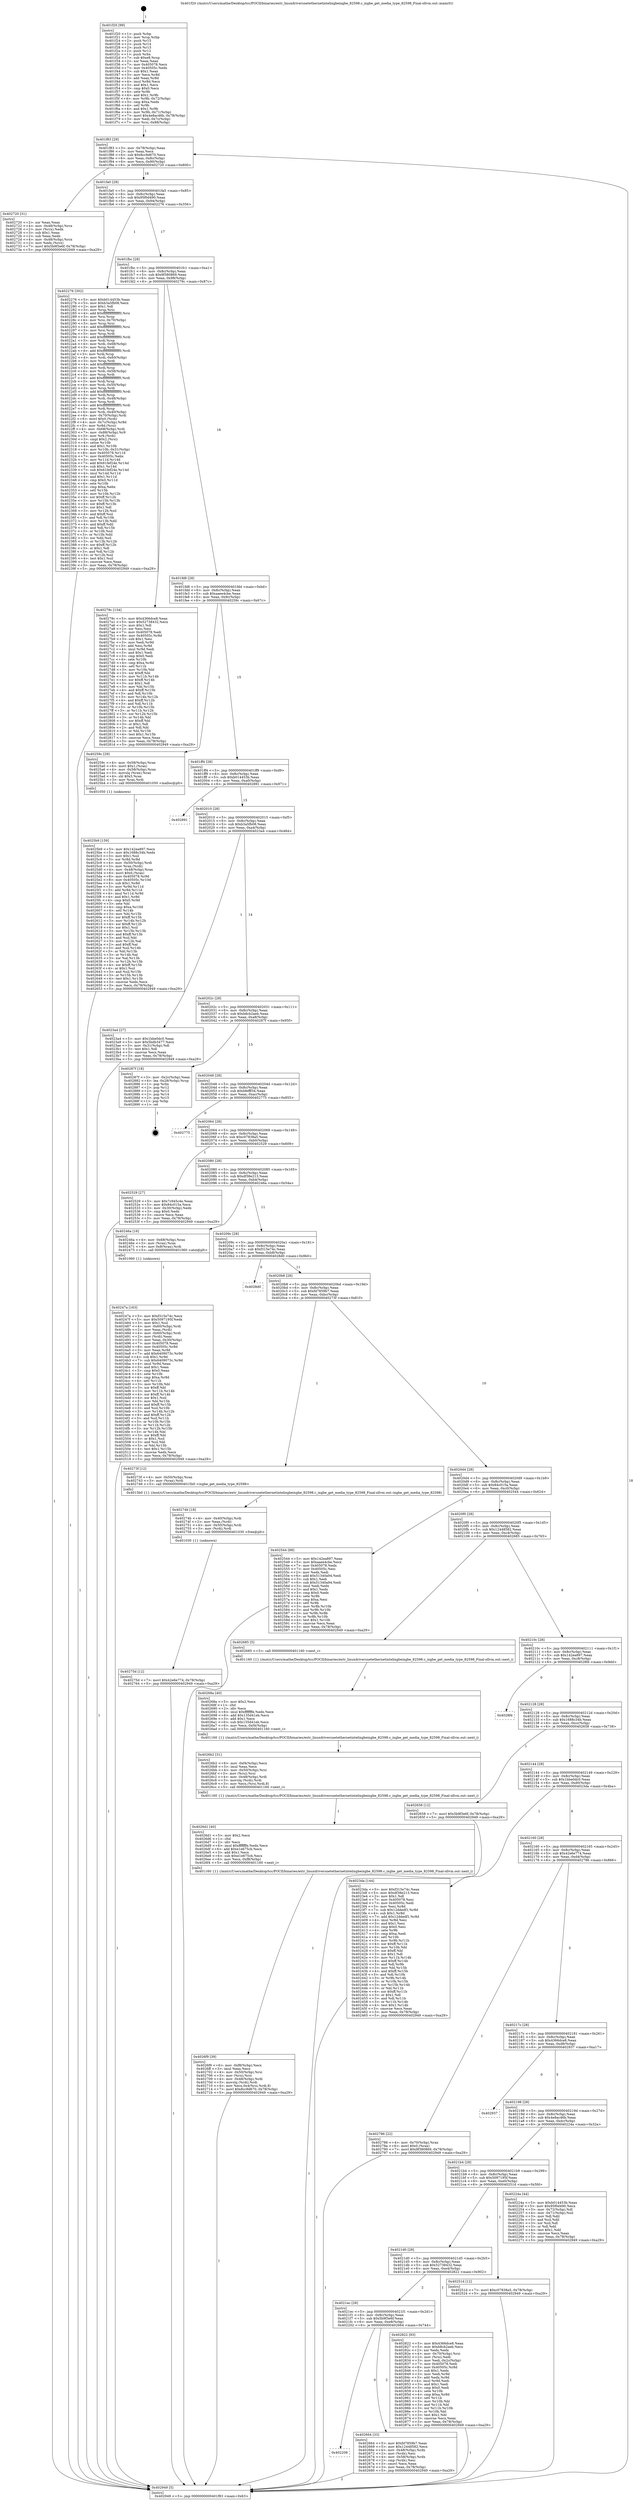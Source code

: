 digraph "0x401f20" {
  label = "0x401f20 (/mnt/c/Users/mathe/Desktop/tcc/POCII/binaries/extr_linuxdriversnetethernetintelixgbeixgbe_82598.c_ixgbe_get_media_type_82598_Final-ollvm.out::main(0))"
  labelloc = "t"
  node[shape=record]

  Entry [label="",width=0.3,height=0.3,shape=circle,fillcolor=black,style=filled]
  "0x401f83" [label="{
     0x401f83 [29]\l
     | [instrs]\l
     &nbsp;&nbsp;0x401f83 \<+3\>: mov -0x78(%rbp),%eax\l
     &nbsp;&nbsp;0x401f86 \<+2\>: mov %eax,%ecx\l
     &nbsp;&nbsp;0x401f88 \<+6\>: sub $0x8cc9d670,%ecx\l
     &nbsp;&nbsp;0x401f8e \<+6\>: mov %eax,-0x8c(%rbp)\l
     &nbsp;&nbsp;0x401f94 \<+6\>: mov %ecx,-0x90(%rbp)\l
     &nbsp;&nbsp;0x401f9a \<+6\>: je 0000000000402720 \<main+0x800\>\l
  }"]
  "0x402720" [label="{
     0x402720 [31]\l
     | [instrs]\l
     &nbsp;&nbsp;0x402720 \<+2\>: xor %eax,%eax\l
     &nbsp;&nbsp;0x402722 \<+4\>: mov -0x48(%rbp),%rcx\l
     &nbsp;&nbsp;0x402726 \<+2\>: mov (%rcx),%edx\l
     &nbsp;&nbsp;0x402728 \<+3\>: sub $0x1,%eax\l
     &nbsp;&nbsp;0x40272b \<+2\>: sub %eax,%edx\l
     &nbsp;&nbsp;0x40272d \<+4\>: mov -0x48(%rbp),%rcx\l
     &nbsp;&nbsp;0x402731 \<+2\>: mov %edx,(%rcx)\l
     &nbsp;&nbsp;0x402733 \<+7\>: movl $0x5b9f3e6f,-0x78(%rbp)\l
     &nbsp;&nbsp;0x40273a \<+5\>: jmp 0000000000402949 \<main+0xa29\>\l
  }"]
  "0x401fa0" [label="{
     0x401fa0 [28]\l
     | [instrs]\l
     &nbsp;&nbsp;0x401fa0 \<+5\>: jmp 0000000000401fa5 \<main+0x85\>\l
     &nbsp;&nbsp;0x401fa5 \<+6\>: mov -0x8c(%rbp),%eax\l
     &nbsp;&nbsp;0x401fab \<+5\>: sub $0x95f0d490,%eax\l
     &nbsp;&nbsp;0x401fb0 \<+6\>: mov %eax,-0x94(%rbp)\l
     &nbsp;&nbsp;0x401fb6 \<+6\>: je 0000000000402276 \<main+0x356\>\l
  }"]
  Exit [label="",width=0.3,height=0.3,shape=circle,fillcolor=black,style=filled,peripheries=2]
  "0x402276" [label="{
     0x402276 [302]\l
     | [instrs]\l
     &nbsp;&nbsp;0x402276 \<+5\>: mov $0xb014453b,%eax\l
     &nbsp;&nbsp;0x40227b \<+5\>: mov $0xb3a5fb08,%ecx\l
     &nbsp;&nbsp;0x402280 \<+2\>: mov $0x1,%dl\l
     &nbsp;&nbsp;0x402282 \<+3\>: mov %rsp,%rsi\l
     &nbsp;&nbsp;0x402285 \<+4\>: add $0xfffffffffffffff0,%rsi\l
     &nbsp;&nbsp;0x402289 \<+3\>: mov %rsi,%rsp\l
     &nbsp;&nbsp;0x40228c \<+4\>: mov %rsi,-0x70(%rbp)\l
     &nbsp;&nbsp;0x402290 \<+3\>: mov %rsp,%rsi\l
     &nbsp;&nbsp;0x402293 \<+4\>: add $0xfffffffffffffff0,%rsi\l
     &nbsp;&nbsp;0x402297 \<+3\>: mov %rsi,%rsp\l
     &nbsp;&nbsp;0x40229a \<+3\>: mov %rsp,%rdi\l
     &nbsp;&nbsp;0x40229d \<+4\>: add $0xfffffffffffffff0,%rdi\l
     &nbsp;&nbsp;0x4022a1 \<+3\>: mov %rdi,%rsp\l
     &nbsp;&nbsp;0x4022a4 \<+4\>: mov %rdi,-0x68(%rbp)\l
     &nbsp;&nbsp;0x4022a8 \<+3\>: mov %rsp,%rdi\l
     &nbsp;&nbsp;0x4022ab \<+4\>: add $0xfffffffffffffff0,%rdi\l
     &nbsp;&nbsp;0x4022af \<+3\>: mov %rdi,%rsp\l
     &nbsp;&nbsp;0x4022b2 \<+4\>: mov %rdi,-0x60(%rbp)\l
     &nbsp;&nbsp;0x4022b6 \<+3\>: mov %rsp,%rdi\l
     &nbsp;&nbsp;0x4022b9 \<+4\>: add $0xfffffffffffffff0,%rdi\l
     &nbsp;&nbsp;0x4022bd \<+3\>: mov %rdi,%rsp\l
     &nbsp;&nbsp;0x4022c0 \<+4\>: mov %rdi,-0x58(%rbp)\l
     &nbsp;&nbsp;0x4022c4 \<+3\>: mov %rsp,%rdi\l
     &nbsp;&nbsp;0x4022c7 \<+4\>: add $0xfffffffffffffff0,%rdi\l
     &nbsp;&nbsp;0x4022cb \<+3\>: mov %rdi,%rsp\l
     &nbsp;&nbsp;0x4022ce \<+4\>: mov %rdi,-0x50(%rbp)\l
     &nbsp;&nbsp;0x4022d2 \<+3\>: mov %rsp,%rdi\l
     &nbsp;&nbsp;0x4022d5 \<+4\>: add $0xfffffffffffffff0,%rdi\l
     &nbsp;&nbsp;0x4022d9 \<+3\>: mov %rdi,%rsp\l
     &nbsp;&nbsp;0x4022dc \<+4\>: mov %rdi,-0x48(%rbp)\l
     &nbsp;&nbsp;0x4022e0 \<+3\>: mov %rsp,%rdi\l
     &nbsp;&nbsp;0x4022e3 \<+4\>: add $0xfffffffffffffff0,%rdi\l
     &nbsp;&nbsp;0x4022e7 \<+3\>: mov %rdi,%rsp\l
     &nbsp;&nbsp;0x4022ea \<+4\>: mov %rdi,-0x40(%rbp)\l
     &nbsp;&nbsp;0x4022ee \<+4\>: mov -0x70(%rbp),%rdi\l
     &nbsp;&nbsp;0x4022f2 \<+6\>: movl $0x0,(%rdi)\l
     &nbsp;&nbsp;0x4022f8 \<+4\>: mov -0x7c(%rbp),%r8d\l
     &nbsp;&nbsp;0x4022fc \<+3\>: mov %r8d,(%rsi)\l
     &nbsp;&nbsp;0x4022ff \<+4\>: mov -0x68(%rbp),%rdi\l
     &nbsp;&nbsp;0x402303 \<+7\>: mov -0x88(%rbp),%r9\l
     &nbsp;&nbsp;0x40230a \<+3\>: mov %r9,(%rdi)\l
     &nbsp;&nbsp;0x40230d \<+3\>: cmpl $0x2,(%rsi)\l
     &nbsp;&nbsp;0x402310 \<+4\>: setne %r10b\l
     &nbsp;&nbsp;0x402314 \<+4\>: and $0x1,%r10b\l
     &nbsp;&nbsp;0x402318 \<+4\>: mov %r10b,-0x31(%rbp)\l
     &nbsp;&nbsp;0x40231c \<+8\>: mov 0x405078,%r11d\l
     &nbsp;&nbsp;0x402324 \<+7\>: mov 0x40505c,%ebx\l
     &nbsp;&nbsp;0x40232b \<+3\>: mov %r11d,%r14d\l
     &nbsp;&nbsp;0x40232e \<+7\>: add $0x61fef24e,%r14d\l
     &nbsp;&nbsp;0x402335 \<+4\>: sub $0x1,%r14d\l
     &nbsp;&nbsp;0x402339 \<+7\>: sub $0x61fef24e,%r14d\l
     &nbsp;&nbsp;0x402340 \<+4\>: imul %r14d,%r11d\l
     &nbsp;&nbsp;0x402344 \<+4\>: and $0x1,%r11d\l
     &nbsp;&nbsp;0x402348 \<+4\>: cmp $0x0,%r11d\l
     &nbsp;&nbsp;0x40234c \<+4\>: sete %r10b\l
     &nbsp;&nbsp;0x402350 \<+3\>: cmp $0xa,%ebx\l
     &nbsp;&nbsp;0x402353 \<+4\>: setl %r15b\l
     &nbsp;&nbsp;0x402357 \<+3\>: mov %r10b,%r12b\l
     &nbsp;&nbsp;0x40235a \<+4\>: xor $0xff,%r12b\l
     &nbsp;&nbsp;0x40235e \<+3\>: mov %r15b,%r13b\l
     &nbsp;&nbsp;0x402361 \<+4\>: xor $0xff,%r13b\l
     &nbsp;&nbsp;0x402365 \<+3\>: xor $0x1,%dl\l
     &nbsp;&nbsp;0x402368 \<+3\>: mov %r12b,%sil\l
     &nbsp;&nbsp;0x40236b \<+4\>: and $0xff,%sil\l
     &nbsp;&nbsp;0x40236f \<+3\>: and %dl,%r10b\l
     &nbsp;&nbsp;0x402372 \<+3\>: mov %r13b,%dil\l
     &nbsp;&nbsp;0x402375 \<+4\>: and $0xff,%dil\l
     &nbsp;&nbsp;0x402379 \<+3\>: and %dl,%r15b\l
     &nbsp;&nbsp;0x40237c \<+3\>: or %r10b,%sil\l
     &nbsp;&nbsp;0x40237f \<+3\>: or %r15b,%dil\l
     &nbsp;&nbsp;0x402382 \<+3\>: xor %dil,%sil\l
     &nbsp;&nbsp;0x402385 \<+3\>: or %r13b,%r12b\l
     &nbsp;&nbsp;0x402388 \<+4\>: xor $0xff,%r12b\l
     &nbsp;&nbsp;0x40238c \<+3\>: or $0x1,%dl\l
     &nbsp;&nbsp;0x40238f \<+3\>: and %dl,%r12b\l
     &nbsp;&nbsp;0x402392 \<+3\>: or %r12b,%sil\l
     &nbsp;&nbsp;0x402395 \<+4\>: test $0x1,%sil\l
     &nbsp;&nbsp;0x402399 \<+3\>: cmovne %ecx,%eax\l
     &nbsp;&nbsp;0x40239c \<+3\>: mov %eax,-0x78(%rbp)\l
     &nbsp;&nbsp;0x40239f \<+5\>: jmp 0000000000402949 \<main+0xa29\>\l
  }"]
  "0x401fbc" [label="{
     0x401fbc [28]\l
     | [instrs]\l
     &nbsp;&nbsp;0x401fbc \<+5\>: jmp 0000000000401fc1 \<main+0xa1\>\l
     &nbsp;&nbsp;0x401fc1 \<+6\>: mov -0x8c(%rbp),%eax\l
     &nbsp;&nbsp;0x401fc7 \<+5\>: sub $0x9f380869,%eax\l
     &nbsp;&nbsp;0x401fcc \<+6\>: mov %eax,-0x98(%rbp)\l
     &nbsp;&nbsp;0x401fd2 \<+6\>: je 000000000040279c \<main+0x87c\>\l
  }"]
  "0x40275d" [label="{
     0x40275d [12]\l
     | [instrs]\l
     &nbsp;&nbsp;0x40275d \<+7\>: movl $0x42e6e774,-0x78(%rbp)\l
     &nbsp;&nbsp;0x402764 \<+5\>: jmp 0000000000402949 \<main+0xa29\>\l
  }"]
  "0x40279c" [label="{
     0x40279c [134]\l
     | [instrs]\l
     &nbsp;&nbsp;0x40279c \<+5\>: mov $0x4366dce8,%eax\l
     &nbsp;&nbsp;0x4027a1 \<+5\>: mov $0x52738432,%ecx\l
     &nbsp;&nbsp;0x4027a6 \<+2\>: mov $0x1,%dl\l
     &nbsp;&nbsp;0x4027a8 \<+2\>: xor %esi,%esi\l
     &nbsp;&nbsp;0x4027aa \<+7\>: mov 0x405078,%edi\l
     &nbsp;&nbsp;0x4027b1 \<+8\>: mov 0x40505c,%r8d\l
     &nbsp;&nbsp;0x4027b9 \<+3\>: sub $0x1,%esi\l
     &nbsp;&nbsp;0x4027bc \<+3\>: mov %edi,%r9d\l
     &nbsp;&nbsp;0x4027bf \<+3\>: add %esi,%r9d\l
     &nbsp;&nbsp;0x4027c2 \<+4\>: imul %r9d,%edi\l
     &nbsp;&nbsp;0x4027c6 \<+3\>: and $0x1,%edi\l
     &nbsp;&nbsp;0x4027c9 \<+3\>: cmp $0x0,%edi\l
     &nbsp;&nbsp;0x4027cc \<+4\>: sete %r10b\l
     &nbsp;&nbsp;0x4027d0 \<+4\>: cmp $0xa,%r8d\l
     &nbsp;&nbsp;0x4027d4 \<+4\>: setl %r11b\l
     &nbsp;&nbsp;0x4027d8 \<+3\>: mov %r10b,%bl\l
     &nbsp;&nbsp;0x4027db \<+3\>: xor $0xff,%bl\l
     &nbsp;&nbsp;0x4027de \<+3\>: mov %r11b,%r14b\l
     &nbsp;&nbsp;0x4027e1 \<+4\>: xor $0xff,%r14b\l
     &nbsp;&nbsp;0x4027e5 \<+3\>: xor $0x1,%dl\l
     &nbsp;&nbsp;0x4027e8 \<+3\>: mov %bl,%r15b\l
     &nbsp;&nbsp;0x4027eb \<+4\>: and $0xff,%r15b\l
     &nbsp;&nbsp;0x4027ef \<+3\>: and %dl,%r10b\l
     &nbsp;&nbsp;0x4027f2 \<+3\>: mov %r14b,%r12b\l
     &nbsp;&nbsp;0x4027f5 \<+4\>: and $0xff,%r12b\l
     &nbsp;&nbsp;0x4027f9 \<+3\>: and %dl,%r11b\l
     &nbsp;&nbsp;0x4027fc \<+3\>: or %r10b,%r15b\l
     &nbsp;&nbsp;0x4027ff \<+3\>: or %r11b,%r12b\l
     &nbsp;&nbsp;0x402802 \<+3\>: xor %r12b,%r15b\l
     &nbsp;&nbsp;0x402805 \<+3\>: or %r14b,%bl\l
     &nbsp;&nbsp;0x402808 \<+3\>: xor $0xff,%bl\l
     &nbsp;&nbsp;0x40280b \<+3\>: or $0x1,%dl\l
     &nbsp;&nbsp;0x40280e \<+2\>: and %dl,%bl\l
     &nbsp;&nbsp;0x402810 \<+3\>: or %bl,%r15b\l
     &nbsp;&nbsp;0x402813 \<+4\>: test $0x1,%r15b\l
     &nbsp;&nbsp;0x402817 \<+3\>: cmovne %ecx,%eax\l
     &nbsp;&nbsp;0x40281a \<+3\>: mov %eax,-0x78(%rbp)\l
     &nbsp;&nbsp;0x40281d \<+5\>: jmp 0000000000402949 \<main+0xa29\>\l
  }"]
  "0x401fd8" [label="{
     0x401fd8 [28]\l
     | [instrs]\l
     &nbsp;&nbsp;0x401fd8 \<+5\>: jmp 0000000000401fdd \<main+0xbd\>\l
     &nbsp;&nbsp;0x401fdd \<+6\>: mov -0x8c(%rbp),%eax\l
     &nbsp;&nbsp;0x401fe3 \<+5\>: sub $0xaaee4cbe,%eax\l
     &nbsp;&nbsp;0x401fe8 \<+6\>: mov %eax,-0x9c(%rbp)\l
     &nbsp;&nbsp;0x401fee \<+6\>: je 000000000040259c \<main+0x67c\>\l
  }"]
  "0x40274b" [label="{
     0x40274b [18]\l
     | [instrs]\l
     &nbsp;&nbsp;0x40274b \<+4\>: mov -0x40(%rbp),%rdi\l
     &nbsp;&nbsp;0x40274f \<+2\>: mov %eax,(%rdi)\l
     &nbsp;&nbsp;0x402751 \<+4\>: mov -0x50(%rbp),%rdi\l
     &nbsp;&nbsp;0x402755 \<+3\>: mov (%rdi),%rdi\l
     &nbsp;&nbsp;0x402758 \<+5\>: call 0000000000401030 \<free@plt\>\l
     | [calls]\l
     &nbsp;&nbsp;0x401030 \{1\} (unknown)\l
  }"]
  "0x40259c" [label="{
     0x40259c [29]\l
     | [instrs]\l
     &nbsp;&nbsp;0x40259c \<+4\>: mov -0x58(%rbp),%rax\l
     &nbsp;&nbsp;0x4025a0 \<+6\>: movl $0x1,(%rax)\l
     &nbsp;&nbsp;0x4025a6 \<+4\>: mov -0x58(%rbp),%rax\l
     &nbsp;&nbsp;0x4025aa \<+3\>: movslq (%rax),%rax\l
     &nbsp;&nbsp;0x4025ad \<+4\>: shl $0x3,%rax\l
     &nbsp;&nbsp;0x4025b1 \<+3\>: mov %rax,%rdi\l
     &nbsp;&nbsp;0x4025b4 \<+5\>: call 0000000000401050 \<malloc@plt\>\l
     | [calls]\l
     &nbsp;&nbsp;0x401050 \{1\} (unknown)\l
  }"]
  "0x401ff4" [label="{
     0x401ff4 [28]\l
     | [instrs]\l
     &nbsp;&nbsp;0x401ff4 \<+5\>: jmp 0000000000401ff9 \<main+0xd9\>\l
     &nbsp;&nbsp;0x401ff9 \<+6\>: mov -0x8c(%rbp),%eax\l
     &nbsp;&nbsp;0x401fff \<+5\>: sub $0xb014453b,%eax\l
     &nbsp;&nbsp;0x402004 \<+6\>: mov %eax,-0xa0(%rbp)\l
     &nbsp;&nbsp;0x40200a \<+6\>: je 0000000000402891 \<main+0x971\>\l
  }"]
  "0x4026f9" [label="{
     0x4026f9 [39]\l
     | [instrs]\l
     &nbsp;&nbsp;0x4026f9 \<+6\>: mov -0xf8(%rbp),%ecx\l
     &nbsp;&nbsp;0x4026ff \<+3\>: imul %eax,%ecx\l
     &nbsp;&nbsp;0x402702 \<+4\>: mov -0x50(%rbp),%rsi\l
     &nbsp;&nbsp;0x402706 \<+3\>: mov (%rsi),%rsi\l
     &nbsp;&nbsp;0x402709 \<+4\>: mov -0x48(%rbp),%rdi\l
     &nbsp;&nbsp;0x40270d \<+3\>: movslq (%rdi),%rdi\l
     &nbsp;&nbsp;0x402710 \<+4\>: mov %ecx,0x4(%rsi,%rdi,8)\l
     &nbsp;&nbsp;0x402714 \<+7\>: movl $0x8cc9d670,-0x78(%rbp)\l
     &nbsp;&nbsp;0x40271b \<+5\>: jmp 0000000000402949 \<main+0xa29\>\l
  }"]
  "0x402891" [label="{
     0x402891\l
  }", style=dashed]
  "0x402010" [label="{
     0x402010 [28]\l
     | [instrs]\l
     &nbsp;&nbsp;0x402010 \<+5\>: jmp 0000000000402015 \<main+0xf5\>\l
     &nbsp;&nbsp;0x402015 \<+6\>: mov -0x8c(%rbp),%eax\l
     &nbsp;&nbsp;0x40201b \<+5\>: sub $0xb3a5fb08,%eax\l
     &nbsp;&nbsp;0x402020 \<+6\>: mov %eax,-0xa4(%rbp)\l
     &nbsp;&nbsp;0x402026 \<+6\>: je 00000000004023a4 \<main+0x484\>\l
  }"]
  "0x4026d1" [label="{
     0x4026d1 [40]\l
     | [instrs]\l
     &nbsp;&nbsp;0x4026d1 \<+5\>: mov $0x2,%ecx\l
     &nbsp;&nbsp;0x4026d6 \<+1\>: cltd\l
     &nbsp;&nbsp;0x4026d7 \<+2\>: idiv %ecx\l
     &nbsp;&nbsp;0x4026d9 \<+6\>: imul $0xfffffffe,%edx,%ecx\l
     &nbsp;&nbsp;0x4026df \<+6\>: add $0xe1e675cb,%ecx\l
     &nbsp;&nbsp;0x4026e5 \<+3\>: add $0x1,%ecx\l
     &nbsp;&nbsp;0x4026e8 \<+6\>: sub $0xe1e675cb,%ecx\l
     &nbsp;&nbsp;0x4026ee \<+6\>: mov %ecx,-0xf8(%rbp)\l
     &nbsp;&nbsp;0x4026f4 \<+5\>: call 0000000000401160 \<next_i\>\l
     | [calls]\l
     &nbsp;&nbsp;0x401160 \{1\} (/mnt/c/Users/mathe/Desktop/tcc/POCII/binaries/extr_linuxdriversnetethernetintelixgbeixgbe_82598.c_ixgbe_get_media_type_82598_Final-ollvm.out::next_i)\l
  }"]
  "0x4023a4" [label="{
     0x4023a4 [27]\l
     | [instrs]\l
     &nbsp;&nbsp;0x4023a4 \<+5\>: mov $0x1bbe0dc0,%eax\l
     &nbsp;&nbsp;0x4023a9 \<+5\>: mov $0x5bdb3477,%ecx\l
     &nbsp;&nbsp;0x4023ae \<+3\>: mov -0x31(%rbp),%dl\l
     &nbsp;&nbsp;0x4023b1 \<+3\>: test $0x1,%dl\l
     &nbsp;&nbsp;0x4023b4 \<+3\>: cmovne %ecx,%eax\l
     &nbsp;&nbsp;0x4023b7 \<+3\>: mov %eax,-0x78(%rbp)\l
     &nbsp;&nbsp;0x4023ba \<+5\>: jmp 0000000000402949 \<main+0xa29\>\l
  }"]
  "0x40202c" [label="{
     0x40202c [28]\l
     | [instrs]\l
     &nbsp;&nbsp;0x40202c \<+5\>: jmp 0000000000402031 \<main+0x111\>\l
     &nbsp;&nbsp;0x402031 \<+6\>: mov -0x8c(%rbp),%eax\l
     &nbsp;&nbsp;0x402037 \<+5\>: sub $0xb8cb2aeb,%eax\l
     &nbsp;&nbsp;0x40203c \<+6\>: mov %eax,-0xa8(%rbp)\l
     &nbsp;&nbsp;0x402042 \<+6\>: je 000000000040287f \<main+0x95f\>\l
  }"]
  "0x4026b2" [label="{
     0x4026b2 [31]\l
     | [instrs]\l
     &nbsp;&nbsp;0x4026b2 \<+6\>: mov -0xf4(%rbp),%ecx\l
     &nbsp;&nbsp;0x4026b8 \<+3\>: imul %eax,%ecx\l
     &nbsp;&nbsp;0x4026bb \<+4\>: mov -0x50(%rbp),%rsi\l
     &nbsp;&nbsp;0x4026bf \<+3\>: mov (%rsi),%rsi\l
     &nbsp;&nbsp;0x4026c2 \<+4\>: mov -0x48(%rbp),%rdi\l
     &nbsp;&nbsp;0x4026c6 \<+3\>: movslq (%rdi),%rdi\l
     &nbsp;&nbsp;0x4026c9 \<+3\>: mov %ecx,(%rsi,%rdi,8)\l
     &nbsp;&nbsp;0x4026cc \<+5\>: call 0000000000401160 \<next_i\>\l
     | [calls]\l
     &nbsp;&nbsp;0x401160 \{1\} (/mnt/c/Users/mathe/Desktop/tcc/POCII/binaries/extr_linuxdriversnetethernetintelixgbeixgbe_82598.c_ixgbe_get_media_type_82598_Final-ollvm.out::next_i)\l
  }"]
  "0x40287f" [label="{
     0x40287f [18]\l
     | [instrs]\l
     &nbsp;&nbsp;0x40287f \<+3\>: mov -0x2c(%rbp),%eax\l
     &nbsp;&nbsp;0x402882 \<+4\>: lea -0x28(%rbp),%rsp\l
     &nbsp;&nbsp;0x402886 \<+1\>: pop %rbx\l
     &nbsp;&nbsp;0x402887 \<+2\>: pop %r12\l
     &nbsp;&nbsp;0x402889 \<+2\>: pop %r13\l
     &nbsp;&nbsp;0x40288b \<+2\>: pop %r14\l
     &nbsp;&nbsp;0x40288d \<+2\>: pop %r15\l
     &nbsp;&nbsp;0x40288f \<+1\>: pop %rbp\l
     &nbsp;&nbsp;0x402890 \<+1\>: ret\l
  }"]
  "0x402048" [label="{
     0x402048 [28]\l
     | [instrs]\l
     &nbsp;&nbsp;0x402048 \<+5\>: jmp 000000000040204d \<main+0x12d\>\l
     &nbsp;&nbsp;0x40204d \<+6\>: mov -0x8c(%rbp),%eax\l
     &nbsp;&nbsp;0x402053 \<+5\>: sub $0xbfefff34,%eax\l
     &nbsp;&nbsp;0x402058 \<+6\>: mov %eax,-0xac(%rbp)\l
     &nbsp;&nbsp;0x40205e \<+6\>: je 0000000000402775 \<main+0x855\>\l
  }"]
  "0x40268a" [label="{
     0x40268a [40]\l
     | [instrs]\l
     &nbsp;&nbsp;0x40268a \<+5\>: mov $0x2,%ecx\l
     &nbsp;&nbsp;0x40268f \<+1\>: cltd\l
     &nbsp;&nbsp;0x402690 \<+2\>: idiv %ecx\l
     &nbsp;&nbsp;0x402692 \<+6\>: imul $0xfffffffe,%edx,%ecx\l
     &nbsp;&nbsp;0x402698 \<+6\>: add $0x135d41eb,%ecx\l
     &nbsp;&nbsp;0x40269e \<+3\>: add $0x1,%ecx\l
     &nbsp;&nbsp;0x4026a1 \<+6\>: sub $0x135d41eb,%ecx\l
     &nbsp;&nbsp;0x4026a7 \<+6\>: mov %ecx,-0xf4(%rbp)\l
     &nbsp;&nbsp;0x4026ad \<+5\>: call 0000000000401160 \<next_i\>\l
     | [calls]\l
     &nbsp;&nbsp;0x401160 \{1\} (/mnt/c/Users/mathe/Desktop/tcc/POCII/binaries/extr_linuxdriversnetethernetintelixgbeixgbe_82598.c_ixgbe_get_media_type_82598_Final-ollvm.out::next_i)\l
  }"]
  "0x402775" [label="{
     0x402775\l
  }", style=dashed]
  "0x402064" [label="{
     0x402064 [28]\l
     | [instrs]\l
     &nbsp;&nbsp;0x402064 \<+5\>: jmp 0000000000402069 \<main+0x149\>\l
     &nbsp;&nbsp;0x402069 \<+6\>: mov -0x8c(%rbp),%eax\l
     &nbsp;&nbsp;0x40206f \<+5\>: sub $0xc07838a5,%eax\l
     &nbsp;&nbsp;0x402074 \<+6\>: mov %eax,-0xb0(%rbp)\l
     &nbsp;&nbsp;0x40207a \<+6\>: je 0000000000402529 \<main+0x609\>\l
  }"]
  "0x402208" [label="{
     0x402208\l
  }", style=dashed]
  "0x402529" [label="{
     0x402529 [27]\l
     | [instrs]\l
     &nbsp;&nbsp;0x402529 \<+5\>: mov $0x7c945c4e,%eax\l
     &nbsp;&nbsp;0x40252e \<+5\>: mov $0x84c015a,%ecx\l
     &nbsp;&nbsp;0x402533 \<+3\>: mov -0x30(%rbp),%edx\l
     &nbsp;&nbsp;0x402536 \<+3\>: cmp $0x0,%edx\l
     &nbsp;&nbsp;0x402539 \<+3\>: cmove %ecx,%eax\l
     &nbsp;&nbsp;0x40253c \<+3\>: mov %eax,-0x78(%rbp)\l
     &nbsp;&nbsp;0x40253f \<+5\>: jmp 0000000000402949 \<main+0xa29\>\l
  }"]
  "0x402080" [label="{
     0x402080 [28]\l
     | [instrs]\l
     &nbsp;&nbsp;0x402080 \<+5\>: jmp 0000000000402085 \<main+0x165\>\l
     &nbsp;&nbsp;0x402085 \<+6\>: mov -0x8c(%rbp),%eax\l
     &nbsp;&nbsp;0x40208b \<+5\>: sub $0xdf38e213,%eax\l
     &nbsp;&nbsp;0x402090 \<+6\>: mov %eax,-0xb4(%rbp)\l
     &nbsp;&nbsp;0x402096 \<+6\>: je 000000000040246a \<main+0x54a\>\l
  }"]
  "0x402664" [label="{
     0x402664 [33]\l
     | [instrs]\l
     &nbsp;&nbsp;0x402664 \<+5\>: mov $0xfd7859b7,%eax\l
     &nbsp;&nbsp;0x402669 \<+5\>: mov $0x12448582,%ecx\l
     &nbsp;&nbsp;0x40266e \<+4\>: mov -0x48(%rbp),%rdx\l
     &nbsp;&nbsp;0x402672 \<+2\>: mov (%rdx),%esi\l
     &nbsp;&nbsp;0x402674 \<+4\>: mov -0x58(%rbp),%rdx\l
     &nbsp;&nbsp;0x402678 \<+2\>: cmp (%rdx),%esi\l
     &nbsp;&nbsp;0x40267a \<+3\>: cmovl %ecx,%eax\l
     &nbsp;&nbsp;0x40267d \<+3\>: mov %eax,-0x78(%rbp)\l
     &nbsp;&nbsp;0x402680 \<+5\>: jmp 0000000000402949 \<main+0xa29\>\l
  }"]
  "0x40246a" [label="{
     0x40246a [16]\l
     | [instrs]\l
     &nbsp;&nbsp;0x40246a \<+4\>: mov -0x68(%rbp),%rax\l
     &nbsp;&nbsp;0x40246e \<+3\>: mov (%rax),%rax\l
     &nbsp;&nbsp;0x402471 \<+4\>: mov 0x8(%rax),%rdi\l
     &nbsp;&nbsp;0x402475 \<+5\>: call 0000000000401060 \<atoi@plt\>\l
     | [calls]\l
     &nbsp;&nbsp;0x401060 \{1\} (unknown)\l
  }"]
  "0x40209c" [label="{
     0x40209c [28]\l
     | [instrs]\l
     &nbsp;&nbsp;0x40209c \<+5\>: jmp 00000000004020a1 \<main+0x181\>\l
     &nbsp;&nbsp;0x4020a1 \<+6\>: mov -0x8c(%rbp),%eax\l
     &nbsp;&nbsp;0x4020a7 \<+5\>: sub $0xf315e74c,%eax\l
     &nbsp;&nbsp;0x4020ac \<+6\>: mov %eax,-0xb8(%rbp)\l
     &nbsp;&nbsp;0x4020b2 \<+6\>: je 00000000004028d0 \<main+0x9b0\>\l
  }"]
  "0x4021ec" [label="{
     0x4021ec [28]\l
     | [instrs]\l
     &nbsp;&nbsp;0x4021ec \<+5\>: jmp 00000000004021f1 \<main+0x2d1\>\l
     &nbsp;&nbsp;0x4021f1 \<+6\>: mov -0x8c(%rbp),%eax\l
     &nbsp;&nbsp;0x4021f7 \<+5\>: sub $0x5b9f3e6f,%eax\l
     &nbsp;&nbsp;0x4021fc \<+6\>: mov %eax,-0xe8(%rbp)\l
     &nbsp;&nbsp;0x402202 \<+6\>: je 0000000000402664 \<main+0x744\>\l
  }"]
  "0x4028d0" [label="{
     0x4028d0\l
  }", style=dashed]
  "0x4020b8" [label="{
     0x4020b8 [28]\l
     | [instrs]\l
     &nbsp;&nbsp;0x4020b8 \<+5\>: jmp 00000000004020bd \<main+0x19d\>\l
     &nbsp;&nbsp;0x4020bd \<+6\>: mov -0x8c(%rbp),%eax\l
     &nbsp;&nbsp;0x4020c3 \<+5\>: sub $0xfd7859b7,%eax\l
     &nbsp;&nbsp;0x4020c8 \<+6\>: mov %eax,-0xbc(%rbp)\l
     &nbsp;&nbsp;0x4020ce \<+6\>: je 000000000040273f \<main+0x81f\>\l
  }"]
  "0x402822" [label="{
     0x402822 [93]\l
     | [instrs]\l
     &nbsp;&nbsp;0x402822 \<+5\>: mov $0x4366dce8,%eax\l
     &nbsp;&nbsp;0x402827 \<+5\>: mov $0xb8cb2aeb,%ecx\l
     &nbsp;&nbsp;0x40282c \<+2\>: xor %edx,%edx\l
     &nbsp;&nbsp;0x40282e \<+4\>: mov -0x70(%rbp),%rsi\l
     &nbsp;&nbsp;0x402832 \<+2\>: mov (%rsi),%edi\l
     &nbsp;&nbsp;0x402834 \<+3\>: mov %edi,-0x2c(%rbp)\l
     &nbsp;&nbsp;0x402837 \<+7\>: mov 0x405078,%edi\l
     &nbsp;&nbsp;0x40283e \<+8\>: mov 0x40505c,%r8d\l
     &nbsp;&nbsp;0x402846 \<+3\>: sub $0x1,%edx\l
     &nbsp;&nbsp;0x402849 \<+3\>: mov %edi,%r9d\l
     &nbsp;&nbsp;0x40284c \<+3\>: add %edx,%r9d\l
     &nbsp;&nbsp;0x40284f \<+4\>: imul %r9d,%edi\l
     &nbsp;&nbsp;0x402853 \<+3\>: and $0x1,%edi\l
     &nbsp;&nbsp;0x402856 \<+3\>: cmp $0x0,%edi\l
     &nbsp;&nbsp;0x402859 \<+4\>: sete %r10b\l
     &nbsp;&nbsp;0x40285d \<+4\>: cmp $0xa,%r8d\l
     &nbsp;&nbsp;0x402861 \<+4\>: setl %r11b\l
     &nbsp;&nbsp;0x402865 \<+3\>: mov %r10b,%bl\l
     &nbsp;&nbsp;0x402868 \<+3\>: and %r11b,%bl\l
     &nbsp;&nbsp;0x40286b \<+3\>: xor %r11b,%r10b\l
     &nbsp;&nbsp;0x40286e \<+3\>: or %r10b,%bl\l
     &nbsp;&nbsp;0x402871 \<+3\>: test $0x1,%bl\l
     &nbsp;&nbsp;0x402874 \<+3\>: cmovne %ecx,%eax\l
     &nbsp;&nbsp;0x402877 \<+3\>: mov %eax,-0x78(%rbp)\l
     &nbsp;&nbsp;0x40287a \<+5\>: jmp 0000000000402949 \<main+0xa29\>\l
  }"]
  "0x40273f" [label="{
     0x40273f [12]\l
     | [instrs]\l
     &nbsp;&nbsp;0x40273f \<+4\>: mov -0x50(%rbp),%rax\l
     &nbsp;&nbsp;0x402743 \<+3\>: mov (%rax),%rdi\l
     &nbsp;&nbsp;0x402746 \<+5\>: call 00000000004015b0 \<ixgbe_get_media_type_82598\>\l
     | [calls]\l
     &nbsp;&nbsp;0x4015b0 \{1\} (/mnt/c/Users/mathe/Desktop/tcc/POCII/binaries/extr_linuxdriversnetethernetintelixgbeixgbe_82598.c_ixgbe_get_media_type_82598_Final-ollvm.out::ixgbe_get_media_type_82598)\l
  }"]
  "0x4020d4" [label="{
     0x4020d4 [28]\l
     | [instrs]\l
     &nbsp;&nbsp;0x4020d4 \<+5\>: jmp 00000000004020d9 \<main+0x1b9\>\l
     &nbsp;&nbsp;0x4020d9 \<+6\>: mov -0x8c(%rbp),%eax\l
     &nbsp;&nbsp;0x4020df \<+5\>: sub $0x84c015a,%eax\l
     &nbsp;&nbsp;0x4020e4 \<+6\>: mov %eax,-0xc0(%rbp)\l
     &nbsp;&nbsp;0x4020ea \<+6\>: je 0000000000402544 \<main+0x624\>\l
  }"]
  "0x4025b9" [label="{
     0x4025b9 [159]\l
     | [instrs]\l
     &nbsp;&nbsp;0x4025b9 \<+5\>: mov $0x142ea897,%ecx\l
     &nbsp;&nbsp;0x4025be \<+5\>: mov $0x1688c34b,%edx\l
     &nbsp;&nbsp;0x4025c3 \<+3\>: mov $0x1,%sil\l
     &nbsp;&nbsp;0x4025c6 \<+3\>: xor %r8d,%r8d\l
     &nbsp;&nbsp;0x4025c9 \<+4\>: mov -0x50(%rbp),%rdi\l
     &nbsp;&nbsp;0x4025cd \<+3\>: mov %rax,(%rdi)\l
     &nbsp;&nbsp;0x4025d0 \<+4\>: mov -0x48(%rbp),%rax\l
     &nbsp;&nbsp;0x4025d4 \<+6\>: movl $0x0,(%rax)\l
     &nbsp;&nbsp;0x4025da \<+8\>: mov 0x405078,%r9d\l
     &nbsp;&nbsp;0x4025e2 \<+8\>: mov 0x40505c,%r10d\l
     &nbsp;&nbsp;0x4025ea \<+4\>: sub $0x1,%r8d\l
     &nbsp;&nbsp;0x4025ee \<+3\>: mov %r9d,%r11d\l
     &nbsp;&nbsp;0x4025f1 \<+3\>: add %r8d,%r11d\l
     &nbsp;&nbsp;0x4025f4 \<+4\>: imul %r11d,%r9d\l
     &nbsp;&nbsp;0x4025f8 \<+4\>: and $0x1,%r9d\l
     &nbsp;&nbsp;0x4025fc \<+4\>: cmp $0x0,%r9d\l
     &nbsp;&nbsp;0x402600 \<+3\>: sete %bl\l
     &nbsp;&nbsp;0x402603 \<+4\>: cmp $0xa,%r10d\l
     &nbsp;&nbsp;0x402607 \<+4\>: setl %r14b\l
     &nbsp;&nbsp;0x40260b \<+3\>: mov %bl,%r15b\l
     &nbsp;&nbsp;0x40260e \<+4\>: xor $0xff,%r15b\l
     &nbsp;&nbsp;0x402612 \<+3\>: mov %r14b,%r12b\l
     &nbsp;&nbsp;0x402615 \<+4\>: xor $0xff,%r12b\l
     &nbsp;&nbsp;0x402619 \<+4\>: xor $0x1,%sil\l
     &nbsp;&nbsp;0x40261d \<+3\>: mov %r15b,%r13b\l
     &nbsp;&nbsp;0x402620 \<+4\>: and $0xff,%r13b\l
     &nbsp;&nbsp;0x402624 \<+3\>: and %sil,%bl\l
     &nbsp;&nbsp;0x402627 \<+3\>: mov %r12b,%al\l
     &nbsp;&nbsp;0x40262a \<+2\>: and $0xff,%al\l
     &nbsp;&nbsp;0x40262c \<+3\>: and %sil,%r14b\l
     &nbsp;&nbsp;0x40262f \<+3\>: or %bl,%r13b\l
     &nbsp;&nbsp;0x402632 \<+3\>: or %r14b,%al\l
     &nbsp;&nbsp;0x402635 \<+3\>: xor %al,%r13b\l
     &nbsp;&nbsp;0x402638 \<+3\>: or %r12b,%r15b\l
     &nbsp;&nbsp;0x40263b \<+4\>: xor $0xff,%r15b\l
     &nbsp;&nbsp;0x40263f \<+4\>: or $0x1,%sil\l
     &nbsp;&nbsp;0x402643 \<+3\>: and %sil,%r15b\l
     &nbsp;&nbsp;0x402646 \<+3\>: or %r15b,%r13b\l
     &nbsp;&nbsp;0x402649 \<+4\>: test $0x1,%r13b\l
     &nbsp;&nbsp;0x40264d \<+3\>: cmovne %edx,%ecx\l
     &nbsp;&nbsp;0x402650 \<+3\>: mov %ecx,-0x78(%rbp)\l
     &nbsp;&nbsp;0x402653 \<+5\>: jmp 0000000000402949 \<main+0xa29\>\l
  }"]
  "0x402544" [label="{
     0x402544 [88]\l
     | [instrs]\l
     &nbsp;&nbsp;0x402544 \<+5\>: mov $0x142ea897,%eax\l
     &nbsp;&nbsp;0x402549 \<+5\>: mov $0xaaee4cbe,%ecx\l
     &nbsp;&nbsp;0x40254e \<+7\>: mov 0x405078,%edx\l
     &nbsp;&nbsp;0x402555 \<+7\>: mov 0x40505c,%esi\l
     &nbsp;&nbsp;0x40255c \<+2\>: mov %edx,%edi\l
     &nbsp;&nbsp;0x40255e \<+6\>: add $0x51340a94,%edi\l
     &nbsp;&nbsp;0x402564 \<+3\>: sub $0x1,%edi\l
     &nbsp;&nbsp;0x402567 \<+6\>: sub $0x51340a94,%edi\l
     &nbsp;&nbsp;0x40256d \<+3\>: imul %edi,%edx\l
     &nbsp;&nbsp;0x402570 \<+3\>: and $0x1,%edx\l
     &nbsp;&nbsp;0x402573 \<+3\>: cmp $0x0,%edx\l
     &nbsp;&nbsp;0x402576 \<+4\>: sete %r8b\l
     &nbsp;&nbsp;0x40257a \<+3\>: cmp $0xa,%esi\l
     &nbsp;&nbsp;0x40257d \<+4\>: setl %r9b\l
     &nbsp;&nbsp;0x402581 \<+3\>: mov %r8b,%r10b\l
     &nbsp;&nbsp;0x402584 \<+3\>: and %r9b,%r10b\l
     &nbsp;&nbsp;0x402587 \<+3\>: xor %r9b,%r8b\l
     &nbsp;&nbsp;0x40258a \<+3\>: or %r8b,%r10b\l
     &nbsp;&nbsp;0x40258d \<+4\>: test $0x1,%r10b\l
     &nbsp;&nbsp;0x402591 \<+3\>: cmovne %ecx,%eax\l
     &nbsp;&nbsp;0x402594 \<+3\>: mov %eax,-0x78(%rbp)\l
     &nbsp;&nbsp;0x402597 \<+5\>: jmp 0000000000402949 \<main+0xa29\>\l
  }"]
  "0x4020f0" [label="{
     0x4020f0 [28]\l
     | [instrs]\l
     &nbsp;&nbsp;0x4020f0 \<+5\>: jmp 00000000004020f5 \<main+0x1d5\>\l
     &nbsp;&nbsp;0x4020f5 \<+6\>: mov -0x8c(%rbp),%eax\l
     &nbsp;&nbsp;0x4020fb \<+5\>: sub $0x12448582,%eax\l
     &nbsp;&nbsp;0x402100 \<+6\>: mov %eax,-0xc4(%rbp)\l
     &nbsp;&nbsp;0x402106 \<+6\>: je 0000000000402685 \<main+0x765\>\l
  }"]
  "0x4021d0" [label="{
     0x4021d0 [28]\l
     | [instrs]\l
     &nbsp;&nbsp;0x4021d0 \<+5\>: jmp 00000000004021d5 \<main+0x2b5\>\l
     &nbsp;&nbsp;0x4021d5 \<+6\>: mov -0x8c(%rbp),%eax\l
     &nbsp;&nbsp;0x4021db \<+5\>: sub $0x52738432,%eax\l
     &nbsp;&nbsp;0x4021e0 \<+6\>: mov %eax,-0xe4(%rbp)\l
     &nbsp;&nbsp;0x4021e6 \<+6\>: je 0000000000402822 \<main+0x902\>\l
  }"]
  "0x402685" [label="{
     0x402685 [5]\l
     | [instrs]\l
     &nbsp;&nbsp;0x402685 \<+5\>: call 0000000000401160 \<next_i\>\l
     | [calls]\l
     &nbsp;&nbsp;0x401160 \{1\} (/mnt/c/Users/mathe/Desktop/tcc/POCII/binaries/extr_linuxdriversnetethernetintelixgbeixgbe_82598.c_ixgbe_get_media_type_82598_Final-ollvm.out::next_i)\l
  }"]
  "0x40210c" [label="{
     0x40210c [28]\l
     | [instrs]\l
     &nbsp;&nbsp;0x40210c \<+5\>: jmp 0000000000402111 \<main+0x1f1\>\l
     &nbsp;&nbsp;0x402111 \<+6\>: mov -0x8c(%rbp),%eax\l
     &nbsp;&nbsp;0x402117 \<+5\>: sub $0x142ea897,%eax\l
     &nbsp;&nbsp;0x40211c \<+6\>: mov %eax,-0xc8(%rbp)\l
     &nbsp;&nbsp;0x402122 \<+6\>: je 00000000004028fd \<main+0x9dd\>\l
  }"]
  "0x40251d" [label="{
     0x40251d [12]\l
     | [instrs]\l
     &nbsp;&nbsp;0x40251d \<+7\>: movl $0xc07838a5,-0x78(%rbp)\l
     &nbsp;&nbsp;0x402524 \<+5\>: jmp 0000000000402949 \<main+0xa29\>\l
  }"]
  "0x4028fd" [label="{
     0x4028fd\l
  }", style=dashed]
  "0x402128" [label="{
     0x402128 [28]\l
     | [instrs]\l
     &nbsp;&nbsp;0x402128 \<+5\>: jmp 000000000040212d \<main+0x20d\>\l
     &nbsp;&nbsp;0x40212d \<+6\>: mov -0x8c(%rbp),%eax\l
     &nbsp;&nbsp;0x402133 \<+5\>: sub $0x1688c34b,%eax\l
     &nbsp;&nbsp;0x402138 \<+6\>: mov %eax,-0xcc(%rbp)\l
     &nbsp;&nbsp;0x40213e \<+6\>: je 0000000000402658 \<main+0x738\>\l
  }"]
  "0x40247a" [label="{
     0x40247a [163]\l
     | [instrs]\l
     &nbsp;&nbsp;0x40247a \<+5\>: mov $0xf315e74c,%ecx\l
     &nbsp;&nbsp;0x40247f \<+5\>: mov $0x5097195f,%edx\l
     &nbsp;&nbsp;0x402484 \<+3\>: mov $0x1,%sil\l
     &nbsp;&nbsp;0x402487 \<+4\>: mov -0x60(%rbp),%rdi\l
     &nbsp;&nbsp;0x40248b \<+2\>: mov %eax,(%rdi)\l
     &nbsp;&nbsp;0x40248d \<+4\>: mov -0x60(%rbp),%rdi\l
     &nbsp;&nbsp;0x402491 \<+2\>: mov (%rdi),%eax\l
     &nbsp;&nbsp;0x402493 \<+3\>: mov %eax,-0x30(%rbp)\l
     &nbsp;&nbsp;0x402496 \<+7\>: mov 0x405078,%eax\l
     &nbsp;&nbsp;0x40249d \<+8\>: mov 0x40505c,%r8d\l
     &nbsp;&nbsp;0x4024a5 \<+3\>: mov %eax,%r9d\l
     &nbsp;&nbsp;0x4024a8 \<+7\>: add $0x6409073c,%r9d\l
     &nbsp;&nbsp;0x4024af \<+4\>: sub $0x1,%r9d\l
     &nbsp;&nbsp;0x4024b3 \<+7\>: sub $0x6409073c,%r9d\l
     &nbsp;&nbsp;0x4024ba \<+4\>: imul %r9d,%eax\l
     &nbsp;&nbsp;0x4024be \<+3\>: and $0x1,%eax\l
     &nbsp;&nbsp;0x4024c1 \<+3\>: cmp $0x0,%eax\l
     &nbsp;&nbsp;0x4024c4 \<+4\>: sete %r10b\l
     &nbsp;&nbsp;0x4024c8 \<+4\>: cmp $0xa,%r8d\l
     &nbsp;&nbsp;0x4024cc \<+4\>: setl %r11b\l
     &nbsp;&nbsp;0x4024d0 \<+3\>: mov %r10b,%bl\l
     &nbsp;&nbsp;0x4024d3 \<+3\>: xor $0xff,%bl\l
     &nbsp;&nbsp;0x4024d6 \<+3\>: mov %r11b,%r14b\l
     &nbsp;&nbsp;0x4024d9 \<+4\>: xor $0xff,%r14b\l
     &nbsp;&nbsp;0x4024dd \<+4\>: xor $0x1,%sil\l
     &nbsp;&nbsp;0x4024e1 \<+3\>: mov %bl,%r15b\l
     &nbsp;&nbsp;0x4024e4 \<+4\>: and $0xff,%r15b\l
     &nbsp;&nbsp;0x4024e8 \<+3\>: and %sil,%r10b\l
     &nbsp;&nbsp;0x4024eb \<+3\>: mov %r14b,%r12b\l
     &nbsp;&nbsp;0x4024ee \<+4\>: and $0xff,%r12b\l
     &nbsp;&nbsp;0x4024f2 \<+3\>: and %sil,%r11b\l
     &nbsp;&nbsp;0x4024f5 \<+3\>: or %r10b,%r15b\l
     &nbsp;&nbsp;0x4024f8 \<+3\>: or %r11b,%r12b\l
     &nbsp;&nbsp;0x4024fb \<+3\>: xor %r12b,%r15b\l
     &nbsp;&nbsp;0x4024fe \<+3\>: or %r14b,%bl\l
     &nbsp;&nbsp;0x402501 \<+3\>: xor $0xff,%bl\l
     &nbsp;&nbsp;0x402504 \<+4\>: or $0x1,%sil\l
     &nbsp;&nbsp;0x402508 \<+3\>: and %sil,%bl\l
     &nbsp;&nbsp;0x40250b \<+3\>: or %bl,%r15b\l
     &nbsp;&nbsp;0x40250e \<+4\>: test $0x1,%r15b\l
     &nbsp;&nbsp;0x402512 \<+3\>: cmovne %edx,%ecx\l
     &nbsp;&nbsp;0x402515 \<+3\>: mov %ecx,-0x78(%rbp)\l
     &nbsp;&nbsp;0x402518 \<+5\>: jmp 0000000000402949 \<main+0xa29\>\l
  }"]
  "0x402658" [label="{
     0x402658 [12]\l
     | [instrs]\l
     &nbsp;&nbsp;0x402658 \<+7\>: movl $0x5b9f3e6f,-0x78(%rbp)\l
     &nbsp;&nbsp;0x40265f \<+5\>: jmp 0000000000402949 \<main+0xa29\>\l
  }"]
  "0x402144" [label="{
     0x402144 [28]\l
     | [instrs]\l
     &nbsp;&nbsp;0x402144 \<+5\>: jmp 0000000000402149 \<main+0x229\>\l
     &nbsp;&nbsp;0x402149 \<+6\>: mov -0x8c(%rbp),%eax\l
     &nbsp;&nbsp;0x40214f \<+5\>: sub $0x1bbe0dc0,%eax\l
     &nbsp;&nbsp;0x402154 \<+6\>: mov %eax,-0xd0(%rbp)\l
     &nbsp;&nbsp;0x40215a \<+6\>: je 00000000004023da \<main+0x4ba\>\l
  }"]
  "0x401f20" [label="{
     0x401f20 [99]\l
     | [instrs]\l
     &nbsp;&nbsp;0x401f20 \<+1\>: push %rbp\l
     &nbsp;&nbsp;0x401f21 \<+3\>: mov %rsp,%rbp\l
     &nbsp;&nbsp;0x401f24 \<+2\>: push %r15\l
     &nbsp;&nbsp;0x401f26 \<+2\>: push %r14\l
     &nbsp;&nbsp;0x401f28 \<+2\>: push %r13\l
     &nbsp;&nbsp;0x401f2a \<+2\>: push %r12\l
     &nbsp;&nbsp;0x401f2c \<+1\>: push %rbx\l
     &nbsp;&nbsp;0x401f2d \<+7\>: sub $0xe8,%rsp\l
     &nbsp;&nbsp;0x401f34 \<+2\>: xor %eax,%eax\l
     &nbsp;&nbsp;0x401f36 \<+7\>: mov 0x405078,%ecx\l
     &nbsp;&nbsp;0x401f3d \<+7\>: mov 0x40505c,%edx\l
     &nbsp;&nbsp;0x401f44 \<+3\>: sub $0x1,%eax\l
     &nbsp;&nbsp;0x401f47 \<+3\>: mov %ecx,%r8d\l
     &nbsp;&nbsp;0x401f4a \<+3\>: add %eax,%r8d\l
     &nbsp;&nbsp;0x401f4d \<+4\>: imul %r8d,%ecx\l
     &nbsp;&nbsp;0x401f51 \<+3\>: and $0x1,%ecx\l
     &nbsp;&nbsp;0x401f54 \<+3\>: cmp $0x0,%ecx\l
     &nbsp;&nbsp;0x401f57 \<+4\>: sete %r9b\l
     &nbsp;&nbsp;0x401f5b \<+4\>: and $0x1,%r9b\l
     &nbsp;&nbsp;0x401f5f \<+4\>: mov %r9b,-0x72(%rbp)\l
     &nbsp;&nbsp;0x401f63 \<+3\>: cmp $0xa,%edx\l
     &nbsp;&nbsp;0x401f66 \<+4\>: setl %r9b\l
     &nbsp;&nbsp;0x401f6a \<+4\>: and $0x1,%r9b\l
     &nbsp;&nbsp;0x401f6e \<+4\>: mov %r9b,-0x71(%rbp)\l
     &nbsp;&nbsp;0x401f72 \<+7\>: movl $0x4e8ac46b,-0x78(%rbp)\l
     &nbsp;&nbsp;0x401f79 \<+3\>: mov %edi,-0x7c(%rbp)\l
     &nbsp;&nbsp;0x401f7c \<+7\>: mov %rsi,-0x88(%rbp)\l
  }"]
  "0x4023da" [label="{
     0x4023da [144]\l
     | [instrs]\l
     &nbsp;&nbsp;0x4023da \<+5\>: mov $0xf315e74c,%eax\l
     &nbsp;&nbsp;0x4023df \<+5\>: mov $0xdf38e213,%ecx\l
     &nbsp;&nbsp;0x4023e4 \<+2\>: mov $0x1,%dl\l
     &nbsp;&nbsp;0x4023e6 \<+7\>: mov 0x405078,%esi\l
     &nbsp;&nbsp;0x4023ed \<+7\>: mov 0x40505c,%edi\l
     &nbsp;&nbsp;0x4023f4 \<+3\>: mov %esi,%r8d\l
     &nbsp;&nbsp;0x4023f7 \<+7\>: sub $0x12ddedf1,%r8d\l
     &nbsp;&nbsp;0x4023fe \<+4\>: sub $0x1,%r8d\l
     &nbsp;&nbsp;0x402402 \<+7\>: add $0x12ddedf1,%r8d\l
     &nbsp;&nbsp;0x402409 \<+4\>: imul %r8d,%esi\l
     &nbsp;&nbsp;0x40240d \<+3\>: and $0x1,%esi\l
     &nbsp;&nbsp;0x402410 \<+3\>: cmp $0x0,%esi\l
     &nbsp;&nbsp;0x402413 \<+4\>: sete %r9b\l
     &nbsp;&nbsp;0x402417 \<+3\>: cmp $0xa,%edi\l
     &nbsp;&nbsp;0x40241a \<+4\>: setl %r10b\l
     &nbsp;&nbsp;0x40241e \<+3\>: mov %r9b,%r11b\l
     &nbsp;&nbsp;0x402421 \<+4\>: xor $0xff,%r11b\l
     &nbsp;&nbsp;0x402425 \<+3\>: mov %r10b,%bl\l
     &nbsp;&nbsp;0x402428 \<+3\>: xor $0xff,%bl\l
     &nbsp;&nbsp;0x40242b \<+3\>: xor $0x1,%dl\l
     &nbsp;&nbsp;0x40242e \<+3\>: mov %r11b,%r14b\l
     &nbsp;&nbsp;0x402431 \<+4\>: and $0xff,%r14b\l
     &nbsp;&nbsp;0x402435 \<+3\>: and %dl,%r9b\l
     &nbsp;&nbsp;0x402438 \<+3\>: mov %bl,%r15b\l
     &nbsp;&nbsp;0x40243b \<+4\>: and $0xff,%r15b\l
     &nbsp;&nbsp;0x40243f \<+3\>: and %dl,%r10b\l
     &nbsp;&nbsp;0x402442 \<+3\>: or %r9b,%r14b\l
     &nbsp;&nbsp;0x402445 \<+3\>: or %r10b,%r15b\l
     &nbsp;&nbsp;0x402448 \<+3\>: xor %r15b,%r14b\l
     &nbsp;&nbsp;0x40244b \<+3\>: or %bl,%r11b\l
     &nbsp;&nbsp;0x40244e \<+4\>: xor $0xff,%r11b\l
     &nbsp;&nbsp;0x402452 \<+3\>: or $0x1,%dl\l
     &nbsp;&nbsp;0x402455 \<+3\>: and %dl,%r11b\l
     &nbsp;&nbsp;0x402458 \<+3\>: or %r11b,%r14b\l
     &nbsp;&nbsp;0x40245b \<+4\>: test $0x1,%r14b\l
     &nbsp;&nbsp;0x40245f \<+3\>: cmovne %ecx,%eax\l
     &nbsp;&nbsp;0x402462 \<+3\>: mov %eax,-0x78(%rbp)\l
     &nbsp;&nbsp;0x402465 \<+5\>: jmp 0000000000402949 \<main+0xa29\>\l
  }"]
  "0x402160" [label="{
     0x402160 [28]\l
     | [instrs]\l
     &nbsp;&nbsp;0x402160 \<+5\>: jmp 0000000000402165 \<main+0x245\>\l
     &nbsp;&nbsp;0x402165 \<+6\>: mov -0x8c(%rbp),%eax\l
     &nbsp;&nbsp;0x40216b \<+5\>: sub $0x42e6e774,%eax\l
     &nbsp;&nbsp;0x402170 \<+6\>: mov %eax,-0xd4(%rbp)\l
     &nbsp;&nbsp;0x402176 \<+6\>: je 0000000000402786 \<main+0x866\>\l
  }"]
  "0x402949" [label="{
     0x402949 [5]\l
     | [instrs]\l
     &nbsp;&nbsp;0x402949 \<+5\>: jmp 0000000000401f83 \<main+0x63\>\l
  }"]
  "0x402786" [label="{
     0x402786 [22]\l
     | [instrs]\l
     &nbsp;&nbsp;0x402786 \<+4\>: mov -0x70(%rbp),%rax\l
     &nbsp;&nbsp;0x40278a \<+6\>: movl $0x0,(%rax)\l
     &nbsp;&nbsp;0x402790 \<+7\>: movl $0x9f380869,-0x78(%rbp)\l
     &nbsp;&nbsp;0x402797 \<+5\>: jmp 0000000000402949 \<main+0xa29\>\l
  }"]
  "0x40217c" [label="{
     0x40217c [28]\l
     | [instrs]\l
     &nbsp;&nbsp;0x40217c \<+5\>: jmp 0000000000402181 \<main+0x261\>\l
     &nbsp;&nbsp;0x402181 \<+6\>: mov -0x8c(%rbp),%eax\l
     &nbsp;&nbsp;0x402187 \<+5\>: sub $0x4366dce8,%eax\l
     &nbsp;&nbsp;0x40218c \<+6\>: mov %eax,-0xd8(%rbp)\l
     &nbsp;&nbsp;0x402192 \<+6\>: je 0000000000402937 \<main+0xa17\>\l
  }"]
  "0x4021b4" [label="{
     0x4021b4 [28]\l
     | [instrs]\l
     &nbsp;&nbsp;0x4021b4 \<+5\>: jmp 00000000004021b9 \<main+0x299\>\l
     &nbsp;&nbsp;0x4021b9 \<+6\>: mov -0x8c(%rbp),%eax\l
     &nbsp;&nbsp;0x4021bf \<+5\>: sub $0x5097195f,%eax\l
     &nbsp;&nbsp;0x4021c4 \<+6\>: mov %eax,-0xe0(%rbp)\l
     &nbsp;&nbsp;0x4021ca \<+6\>: je 000000000040251d \<main+0x5fd\>\l
  }"]
  "0x402937" [label="{
     0x402937\l
  }", style=dashed]
  "0x402198" [label="{
     0x402198 [28]\l
     | [instrs]\l
     &nbsp;&nbsp;0x402198 \<+5\>: jmp 000000000040219d \<main+0x27d\>\l
     &nbsp;&nbsp;0x40219d \<+6\>: mov -0x8c(%rbp),%eax\l
     &nbsp;&nbsp;0x4021a3 \<+5\>: sub $0x4e8ac46b,%eax\l
     &nbsp;&nbsp;0x4021a8 \<+6\>: mov %eax,-0xdc(%rbp)\l
     &nbsp;&nbsp;0x4021ae \<+6\>: je 000000000040224a \<main+0x32a\>\l
  }"]
  "0x40224a" [label="{
     0x40224a [44]\l
     | [instrs]\l
     &nbsp;&nbsp;0x40224a \<+5\>: mov $0xb014453b,%eax\l
     &nbsp;&nbsp;0x40224f \<+5\>: mov $0x95f0d490,%ecx\l
     &nbsp;&nbsp;0x402254 \<+3\>: mov -0x72(%rbp),%dl\l
     &nbsp;&nbsp;0x402257 \<+4\>: mov -0x71(%rbp),%sil\l
     &nbsp;&nbsp;0x40225b \<+3\>: mov %dl,%dil\l
     &nbsp;&nbsp;0x40225e \<+3\>: and %sil,%dil\l
     &nbsp;&nbsp;0x402261 \<+3\>: xor %sil,%dl\l
     &nbsp;&nbsp;0x402264 \<+3\>: or %dl,%dil\l
     &nbsp;&nbsp;0x402267 \<+4\>: test $0x1,%dil\l
     &nbsp;&nbsp;0x40226b \<+3\>: cmovne %ecx,%eax\l
     &nbsp;&nbsp;0x40226e \<+3\>: mov %eax,-0x78(%rbp)\l
     &nbsp;&nbsp;0x402271 \<+5\>: jmp 0000000000402949 \<main+0xa29\>\l
  }"]
  Entry -> "0x401f20" [label=" 1"]
  "0x401f83" -> "0x402720" [label=" 1"]
  "0x401f83" -> "0x401fa0" [label=" 18"]
  "0x40287f" -> Exit [label=" 1"]
  "0x401fa0" -> "0x402276" [label=" 1"]
  "0x401fa0" -> "0x401fbc" [label=" 17"]
  "0x402822" -> "0x402949" [label=" 1"]
  "0x401fbc" -> "0x40279c" [label=" 1"]
  "0x401fbc" -> "0x401fd8" [label=" 16"]
  "0x40279c" -> "0x402949" [label=" 1"]
  "0x401fd8" -> "0x40259c" [label=" 1"]
  "0x401fd8" -> "0x401ff4" [label=" 15"]
  "0x402786" -> "0x402949" [label=" 1"]
  "0x401ff4" -> "0x402891" [label=" 0"]
  "0x401ff4" -> "0x402010" [label=" 15"]
  "0x40275d" -> "0x402949" [label=" 1"]
  "0x402010" -> "0x4023a4" [label=" 1"]
  "0x402010" -> "0x40202c" [label=" 14"]
  "0x40274b" -> "0x40275d" [label=" 1"]
  "0x40202c" -> "0x40287f" [label=" 1"]
  "0x40202c" -> "0x402048" [label=" 13"]
  "0x40273f" -> "0x40274b" [label=" 1"]
  "0x402048" -> "0x402775" [label=" 0"]
  "0x402048" -> "0x402064" [label=" 13"]
  "0x402720" -> "0x402949" [label=" 1"]
  "0x402064" -> "0x402529" [label=" 1"]
  "0x402064" -> "0x402080" [label=" 12"]
  "0x4026f9" -> "0x402949" [label=" 1"]
  "0x402080" -> "0x40246a" [label=" 1"]
  "0x402080" -> "0x40209c" [label=" 11"]
  "0x4026d1" -> "0x4026f9" [label=" 1"]
  "0x40209c" -> "0x4028d0" [label=" 0"]
  "0x40209c" -> "0x4020b8" [label=" 11"]
  "0x40268a" -> "0x4026b2" [label=" 1"]
  "0x4020b8" -> "0x40273f" [label=" 1"]
  "0x4020b8" -> "0x4020d4" [label=" 10"]
  "0x402685" -> "0x40268a" [label=" 1"]
  "0x4020d4" -> "0x402544" [label=" 1"]
  "0x4020d4" -> "0x4020f0" [label=" 9"]
  "0x4021ec" -> "0x402208" [label=" 0"]
  "0x4020f0" -> "0x402685" [label=" 1"]
  "0x4020f0" -> "0x40210c" [label=" 8"]
  "0x4021ec" -> "0x402664" [label=" 2"]
  "0x40210c" -> "0x4028fd" [label=" 0"]
  "0x40210c" -> "0x402128" [label=" 8"]
  "0x4026b2" -> "0x4026d1" [label=" 1"]
  "0x402128" -> "0x402658" [label=" 1"]
  "0x402128" -> "0x402144" [label=" 7"]
  "0x4021d0" -> "0x402822" [label=" 1"]
  "0x402144" -> "0x4023da" [label=" 1"]
  "0x402144" -> "0x402160" [label=" 6"]
  "0x402658" -> "0x402949" [label=" 1"]
  "0x402160" -> "0x402786" [label=" 1"]
  "0x402160" -> "0x40217c" [label=" 5"]
  "0x4025b9" -> "0x402949" [label=" 1"]
  "0x40217c" -> "0x402937" [label=" 0"]
  "0x40217c" -> "0x402198" [label=" 5"]
  "0x40259c" -> "0x4025b9" [label=" 1"]
  "0x402198" -> "0x40224a" [label=" 1"]
  "0x402198" -> "0x4021b4" [label=" 4"]
  "0x40224a" -> "0x402949" [label=" 1"]
  "0x401f20" -> "0x401f83" [label=" 1"]
  "0x402949" -> "0x401f83" [label=" 18"]
  "0x402664" -> "0x402949" [label=" 2"]
  "0x402276" -> "0x402949" [label=" 1"]
  "0x4023a4" -> "0x402949" [label=" 1"]
  "0x4023da" -> "0x402949" [label=" 1"]
  "0x40246a" -> "0x40247a" [label=" 1"]
  "0x40247a" -> "0x402949" [label=" 1"]
  "0x4021d0" -> "0x4021ec" [label=" 2"]
  "0x4021b4" -> "0x40251d" [label=" 1"]
  "0x4021b4" -> "0x4021d0" [label=" 3"]
  "0x40251d" -> "0x402949" [label=" 1"]
  "0x402529" -> "0x402949" [label=" 1"]
  "0x402544" -> "0x402949" [label=" 1"]
}

